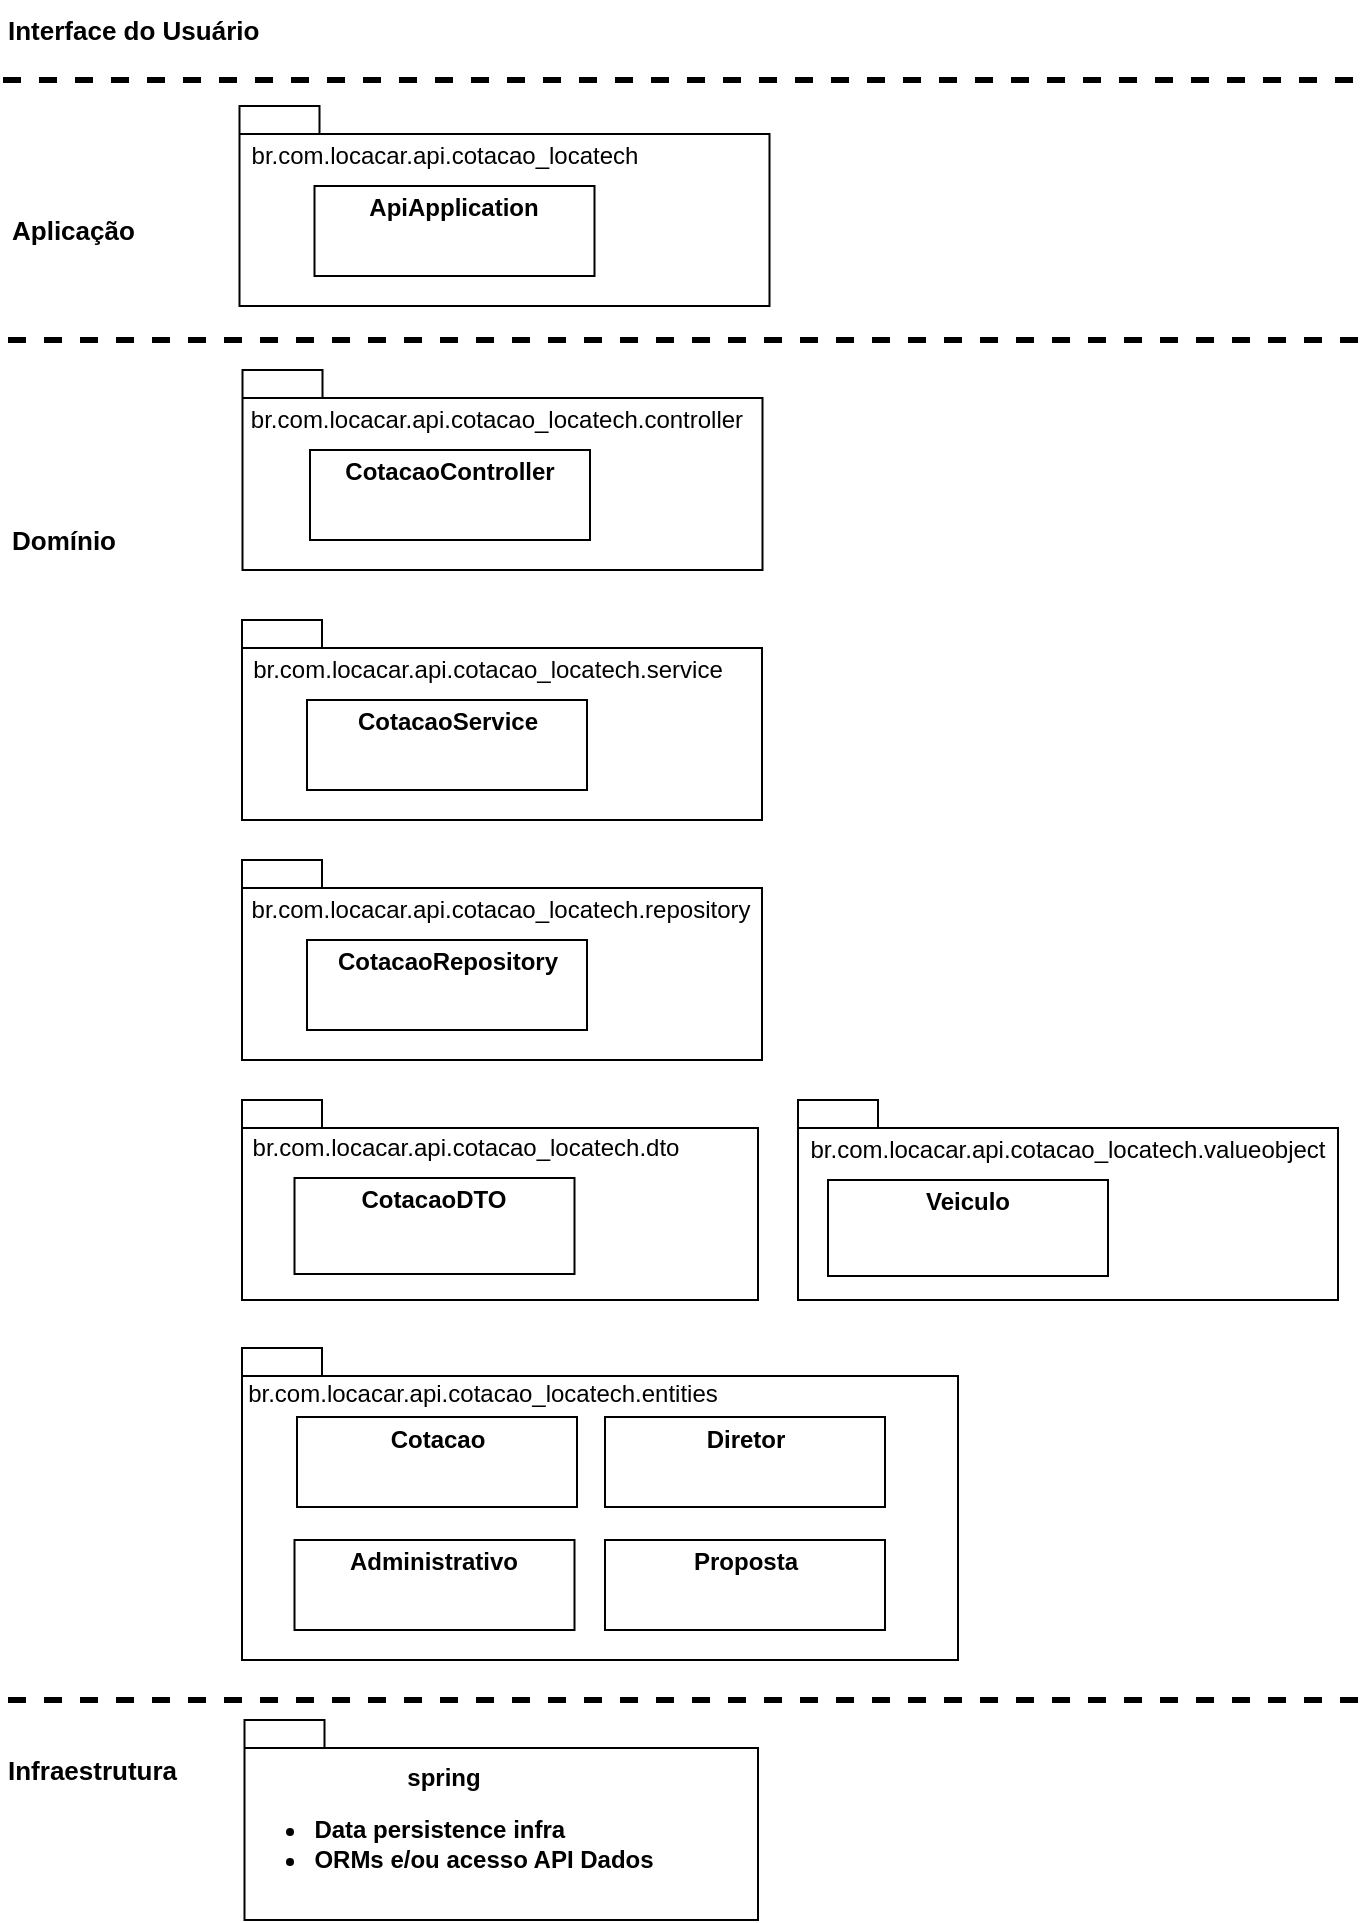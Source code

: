 <mxfile version="22.1.17" type="device">
  <diagram name="Page-1" id="5f0bae14-7c28-e335-631c-24af17079c00">
    <mxGraphModel dx="1050" dy="569" grid="1" gridSize="10" guides="1" tooltips="1" connect="1" arrows="1" fold="1" page="1" pageScale="1" pageWidth="1169" pageHeight="827" background="none" math="0" shadow="0">
      <root>
        <mxCell id="0" />
        <mxCell id="1" parent="0" />
        <mxCell id="SHrYjwZxxFRvRsRkmXIJ-18" value="" style="shape=folder;fontStyle=1;spacingTop=10;tabWidth=40;tabHeight=14;tabPosition=left;html=1;whiteSpace=wrap;align=center;movable=1;resizable=1;rotatable=1;deletable=1;editable=1;locked=0;connectable=1;" parent="1" vertex="1">
          <mxGeometry x="162.25" y="225" width="260" height="100" as="geometry" />
        </mxCell>
        <mxCell id="SHrYjwZxxFRvRsRkmXIJ-20" value="&lt;p style=&quot;margin: 4px 0px 0px;&quot;&gt;&lt;b style=&quot;background-color: initial;&quot;&gt;CotacaoController&lt;/b&gt;&lt;br&gt;&lt;/p&gt;" style="verticalAlign=top;align=center;overflow=fill;fontSize=12;fontFamily=Helvetica;html=1;whiteSpace=wrap;movable=1;resizable=1;rotatable=1;deletable=1;editable=1;locked=0;connectable=1;" parent="1" vertex="1">
          <mxGeometry x="196" y="265" width="140" height="45" as="geometry" />
        </mxCell>
        <mxCell id="SHrYjwZxxFRvRsRkmXIJ-21" value="br.com.locacar.api.cotacao_locatech.controller" style="text;html=1;strokeColor=none;fillColor=none;align=center;verticalAlign=middle;whiteSpace=wrap;rounded=0;" parent="1" vertex="1">
          <mxGeometry x="153.25" y="235" width="272.5" height="30" as="geometry" />
        </mxCell>
        <mxCell id="SHrYjwZxxFRvRsRkmXIJ-28" value="" style="shape=folder;fontStyle=1;spacingTop=10;tabWidth=40;tabHeight=14;tabPosition=left;html=1;whiteSpace=wrap;align=center;movable=1;resizable=1;rotatable=1;deletable=1;editable=1;locked=0;connectable=1;" parent="1" vertex="1">
          <mxGeometry x="160.75" y="93" width="265" height="100" as="geometry" />
        </mxCell>
        <mxCell id="SHrYjwZxxFRvRsRkmXIJ-29" value="&lt;p style=&quot;margin: 4px 0px 0px;&quot;&gt;&lt;b style=&quot;background-color: initial;&quot;&gt;ApiApplication&lt;/b&gt;&lt;br&gt;&lt;/p&gt;" style="verticalAlign=top;align=center;overflow=fill;fontSize=12;fontFamily=Helvetica;html=1;whiteSpace=wrap;movable=1;resizable=1;rotatable=1;deletable=1;editable=1;locked=0;connectable=1;" parent="1" vertex="1">
          <mxGeometry x="198.25" y="133" width="140" height="45" as="geometry" />
        </mxCell>
        <mxCell id="SHrYjwZxxFRvRsRkmXIJ-30" value="br.com.locacar.api.cotacao_locatech" style="text;html=1;strokeColor=none;fillColor=none;align=center;verticalAlign=middle;whiteSpace=wrap;rounded=0;" parent="1" vertex="1">
          <mxGeometry x="160.75" y="103" width="205" height="30" as="geometry" />
        </mxCell>
        <mxCell id="SHrYjwZxxFRvRsRkmXIJ-31" value="" style="shape=folder;fontStyle=1;spacingTop=10;tabWidth=40;tabHeight=14;tabPosition=left;html=1;whiteSpace=wrap;align=center;movable=1;resizable=1;rotatable=1;deletable=1;editable=1;locked=0;connectable=1;" parent="1" vertex="1">
          <mxGeometry x="162" y="350" width="260" height="100" as="geometry" />
        </mxCell>
        <mxCell id="SHrYjwZxxFRvRsRkmXIJ-32" value="&lt;p style=&quot;margin: 4px 0px 0px;&quot;&gt;&lt;b style=&quot;background-color: initial;&quot;&gt;CotacaoService&lt;/b&gt;&lt;br&gt;&lt;/p&gt;" style="verticalAlign=top;align=center;overflow=fill;fontSize=12;fontFamily=Helvetica;html=1;whiteSpace=wrap;movable=1;resizable=1;rotatable=1;deletable=1;editable=1;locked=0;connectable=1;" parent="1" vertex="1">
          <mxGeometry x="194.5" y="390" width="140" height="45" as="geometry" />
        </mxCell>
        <mxCell id="SHrYjwZxxFRvRsRkmXIJ-33" value="br.com.locacar.api.cotacao_locatech.service" style="text;html=1;strokeColor=none;fillColor=none;align=center;verticalAlign=middle;whiteSpace=wrap;rounded=0;" parent="1" vertex="1">
          <mxGeometry x="160" y="360" width="250" height="30" as="geometry" />
        </mxCell>
        <mxCell id="SHrYjwZxxFRvRsRkmXIJ-34" value="" style="shape=folder;fontStyle=1;spacingTop=10;tabWidth=40;tabHeight=14;tabPosition=left;html=1;whiteSpace=wrap;align=center;movable=1;resizable=1;rotatable=1;deletable=1;editable=1;locked=0;connectable=1;" parent="1" vertex="1">
          <mxGeometry x="162" y="470" width="260" height="100" as="geometry" />
        </mxCell>
        <mxCell id="SHrYjwZxxFRvRsRkmXIJ-35" value="&lt;p style=&quot;margin: 4px 0px 0px;&quot;&gt;&lt;b style=&quot;background-color: initial;&quot;&gt;CotacaoRepository&lt;/b&gt;&lt;br&gt;&lt;/p&gt;" style="verticalAlign=top;align=center;overflow=fill;fontSize=12;fontFamily=Helvetica;html=1;whiteSpace=wrap;movable=1;resizable=1;rotatable=1;deletable=1;editable=1;locked=0;connectable=1;" parent="1" vertex="1">
          <mxGeometry x="194.5" y="510" width="140" height="45" as="geometry" />
        </mxCell>
        <mxCell id="SHrYjwZxxFRvRsRkmXIJ-36" value="br.com.locacar.api.cotacao_locatech.repository" style="text;html=1;strokeColor=none;fillColor=none;align=center;verticalAlign=middle;whiteSpace=wrap;rounded=0;" parent="1" vertex="1">
          <mxGeometry x="160.75" y="480" width="261.25" height="30" as="geometry" />
        </mxCell>
        <mxCell id="SHrYjwZxxFRvRsRkmXIJ-37" value="" style="shape=folder;fontStyle=1;spacingTop=10;tabWidth=40;tabHeight=14;tabPosition=left;html=1;whiteSpace=wrap;align=center;movable=1;resizable=1;rotatable=1;deletable=1;editable=1;locked=0;connectable=1;" parent="1" vertex="1">
          <mxGeometry x="162" y="590" width="258" height="100" as="geometry" />
        </mxCell>
        <mxCell id="SHrYjwZxxFRvRsRkmXIJ-38" value="&lt;p style=&quot;margin: 4px 0px 0px;&quot;&gt;&lt;b style=&quot;background-color: initial;&quot;&gt;CotacaoDTO&lt;/b&gt;&lt;br&gt;&lt;/p&gt;" style="verticalAlign=top;align=center;overflow=fill;fontSize=12;fontFamily=Helvetica;html=1;whiteSpace=wrap;movable=1;resizable=1;rotatable=1;deletable=1;editable=1;locked=0;connectable=1;" parent="1" vertex="1">
          <mxGeometry x="188.25" y="629" width="140" height="48" as="geometry" />
        </mxCell>
        <mxCell id="SHrYjwZxxFRvRsRkmXIJ-39" value="br.com.locacar.api.cotacao_locatech.dto" style="text;html=1;strokeColor=none;fillColor=none;align=center;verticalAlign=middle;whiteSpace=wrap;rounded=0;" parent="1" vertex="1">
          <mxGeometry x="164" y="599" width="220" height="30" as="geometry" />
        </mxCell>
        <mxCell id="SHrYjwZxxFRvRsRkmXIJ-40" value="" style="shape=folder;fontStyle=1;spacingTop=10;tabWidth=40;tabHeight=14;tabPosition=left;html=1;whiteSpace=wrap;align=center;movable=1;resizable=1;rotatable=1;deletable=1;editable=1;locked=0;connectable=1;" parent="1" vertex="1">
          <mxGeometry x="163.25" y="900" width="256.75" height="100" as="geometry" />
        </mxCell>
        <mxCell id="SHrYjwZxxFRvRsRkmXIJ-42" value="&lt;b&gt;spring&lt;br&gt;&lt;ul&gt;&lt;li style=&quot;text-align: left;&quot;&gt;Data persistence infra&lt;/li&gt;&lt;li style=&quot;text-align: left;&quot;&gt;ORMs e/ou acesso API Dados&lt;/li&gt;&lt;/ul&gt;&lt;/b&gt;" style="text;html=1;strokeColor=none;fillColor=none;align=center;verticalAlign=middle;whiteSpace=wrap;rounded=0;" parent="1" vertex="1">
          <mxGeometry x="153.25" y="940" width="220" height="30" as="geometry" />
        </mxCell>
        <mxCell id="SHrYjwZxxFRvRsRkmXIJ-45" value="" style="shape=folder;fontStyle=1;spacingTop=10;tabWidth=40;tabHeight=14;tabPosition=left;html=1;whiteSpace=wrap;align=center;movable=1;resizable=1;rotatable=1;deletable=1;editable=1;locked=0;connectable=1;" parent="1" vertex="1">
          <mxGeometry x="162" y="714" width="358" height="156" as="geometry" />
        </mxCell>
        <mxCell id="SHrYjwZxxFRvRsRkmXIJ-46" value="&lt;p style=&quot;margin: 4px 0px 0px;&quot;&gt;&lt;b style=&quot;background-color: initial;&quot;&gt;Cotacao&lt;/b&gt;&lt;br&gt;&lt;/p&gt;" style="verticalAlign=top;align=center;overflow=fill;fontSize=12;fontFamily=Helvetica;html=1;whiteSpace=wrap;movable=1;resizable=1;rotatable=1;deletable=1;editable=1;locked=0;connectable=1;" parent="1" vertex="1">
          <mxGeometry x="189.5" y="748.5" width="140" height="45" as="geometry" />
        </mxCell>
        <mxCell id="SHrYjwZxxFRvRsRkmXIJ-47" value="br.com.locacar.api.cotacao_locatech.entities" style="text;html=1;strokeColor=none;fillColor=none;align=center;verticalAlign=middle;whiteSpace=wrap;rounded=0;" parent="1" vertex="1">
          <mxGeometry x="167" y="722" width="231" height="30" as="geometry" />
        </mxCell>
        <mxCell id="mgbPzSR5ZNTpy0_arQ9--2" value="" style="endArrow=none;dashed=1;html=1;rounded=0;spacing=5;strokeWidth=3;" parent="1" edge="1">
          <mxGeometry width="50" height="50" relative="1" as="geometry">
            <mxPoint x="45" y="210" as="sourcePoint" />
            <mxPoint x="720" y="210" as="targetPoint" />
          </mxGeometry>
        </mxCell>
        <mxCell id="mgbPzSR5ZNTpy0_arQ9--3" value="" style="endArrow=none;dashed=1;html=1;rounded=0;spacing=5;strokeWidth=3;" parent="1" edge="1">
          <mxGeometry width="50" height="50" relative="1" as="geometry">
            <mxPoint x="42.5" y="80" as="sourcePoint" />
            <mxPoint x="720" y="80" as="targetPoint" />
          </mxGeometry>
        </mxCell>
        <mxCell id="mgbPzSR5ZNTpy0_arQ9--5" value="" style="endArrow=none;dashed=1;html=1;rounded=0;spacing=5;strokeWidth=3;" parent="1" edge="1">
          <mxGeometry width="50" height="50" relative="1" as="geometry">
            <mxPoint x="45" y="890" as="sourcePoint" />
            <mxPoint x="720" y="890" as="targetPoint" />
          </mxGeometry>
        </mxCell>
        <mxCell id="mgbPzSR5ZNTpy0_arQ9--6" value="&lt;b&gt;&lt;font style=&quot;font-size: 13px;&quot;&gt;Aplicação&lt;/font&gt;&lt;/b&gt;" style="text;html=1;strokeColor=none;fillColor=none;align=left;verticalAlign=middle;whiteSpace=wrap;rounded=0;" parent="1" vertex="1">
          <mxGeometry x="45" y="140" width="90" height="30" as="geometry" />
        </mxCell>
        <mxCell id="mgbPzSR5ZNTpy0_arQ9--7" value="&lt;b&gt;&lt;font style=&quot;font-size: 13px;&quot;&gt;Domínio&lt;/font&gt;&lt;/b&gt;" style="text;html=1;strokeColor=none;fillColor=none;align=left;verticalAlign=middle;whiteSpace=wrap;rounded=0;" parent="1" vertex="1">
          <mxGeometry x="45" y="295" width="90" height="30" as="geometry" />
        </mxCell>
        <mxCell id="mgbPzSR5ZNTpy0_arQ9--8" value="&lt;span style=&quot;font-size: 13px;&quot;&gt;&lt;b&gt;Infraestrutura&lt;/b&gt;&lt;/span&gt;" style="text;html=1;strokeColor=none;fillColor=none;align=left;verticalAlign=middle;whiteSpace=wrap;rounded=0;" parent="1" vertex="1">
          <mxGeometry x="42.5" y="910" width="100" height="30" as="geometry" />
        </mxCell>
        <mxCell id="mgbPzSR5ZNTpy0_arQ9--9" value="&lt;b&gt;&lt;font style=&quot;font-size: 13px;&quot;&gt;Interface do Usuário&lt;/font&gt;&lt;/b&gt;" style="text;html=1;strokeColor=none;fillColor=none;align=left;verticalAlign=middle;whiteSpace=wrap;rounded=0;" parent="1" vertex="1">
          <mxGeometry x="42.5" y="40" width="131" height="30" as="geometry" />
        </mxCell>
        <mxCell id="vFnGD5-m_LnVGo-z7X76-2" value="" style="shape=folder;fontStyle=1;spacingTop=10;tabWidth=40;tabHeight=14;tabPosition=left;html=1;whiteSpace=wrap;align=center;movable=1;resizable=1;rotatable=1;deletable=1;editable=1;locked=0;connectable=1;" parent="1" vertex="1">
          <mxGeometry x="440" y="590" width="270" height="100" as="geometry" />
        </mxCell>
        <mxCell id="vFnGD5-m_LnVGo-z7X76-3" value="&lt;p style=&quot;margin: 4px 0px 0px;&quot;&gt;&lt;b style=&quot;background-color: initial;&quot;&gt;Veiculo&lt;/b&gt;&lt;br&gt;&lt;/p&gt;" style="verticalAlign=top;align=center;overflow=fill;fontSize=12;fontFamily=Helvetica;html=1;whiteSpace=wrap;movable=1;resizable=1;rotatable=1;deletable=1;editable=1;locked=0;connectable=1;" parent="1" vertex="1">
          <mxGeometry x="455" y="630" width="140" height="48" as="geometry" />
        </mxCell>
        <mxCell id="vFnGD5-m_LnVGo-z7X76-4" value="br.com.locacar.api.cotacao_locatech.valueobject" style="text;html=1;strokeColor=none;fillColor=none;align=center;verticalAlign=middle;whiteSpace=wrap;rounded=0;" parent="1" vertex="1">
          <mxGeometry x="445" y="600" width="260" height="30" as="geometry" />
        </mxCell>
        <mxCell id="vFnGD5-m_LnVGo-z7X76-6" value="&lt;p style=&quot;margin: 4px 0px 0px;&quot;&gt;&lt;b style=&quot;background-color: initial;&quot;&gt;Diretor&lt;/b&gt;&lt;br&gt;&lt;/p&gt;" style="verticalAlign=top;align=center;overflow=fill;fontSize=12;fontFamily=Helvetica;html=1;whiteSpace=wrap;movable=1;resizable=1;rotatable=1;deletable=1;editable=1;locked=0;connectable=1;" parent="1" vertex="1">
          <mxGeometry x="343.5" y="748.5" width="140" height="45" as="geometry" />
        </mxCell>
        <mxCell id="vFnGD5-m_LnVGo-z7X76-7" value="&lt;p style=&quot;margin: 4px 0px 0px;&quot;&gt;&lt;b style=&quot;background-color: initial;&quot;&gt;Administrativo&lt;/b&gt;&lt;br&gt;&lt;/p&gt;" style="verticalAlign=top;align=center;overflow=fill;fontSize=12;fontFamily=Helvetica;html=1;whiteSpace=wrap;movable=1;resizable=1;rotatable=1;deletable=1;editable=1;locked=0;connectable=1;" parent="1" vertex="1">
          <mxGeometry x="188.25" y="810" width="140" height="45" as="geometry" />
        </mxCell>
        <mxCell id="vFnGD5-m_LnVGo-z7X76-9" value="&lt;p style=&quot;margin: 4px 0px 0px;&quot;&gt;&lt;b style=&quot;background-color: initial;&quot;&gt;Proposta&lt;/b&gt;&lt;br&gt;&lt;/p&gt;" style="verticalAlign=top;align=center;overflow=fill;fontSize=12;fontFamily=Helvetica;html=1;whiteSpace=wrap;movable=1;resizable=1;rotatable=1;deletable=1;editable=1;locked=0;connectable=1;" parent="1" vertex="1">
          <mxGeometry x="343.5" y="810" width="140" height="45" as="geometry" />
        </mxCell>
      </root>
    </mxGraphModel>
  </diagram>
</mxfile>
